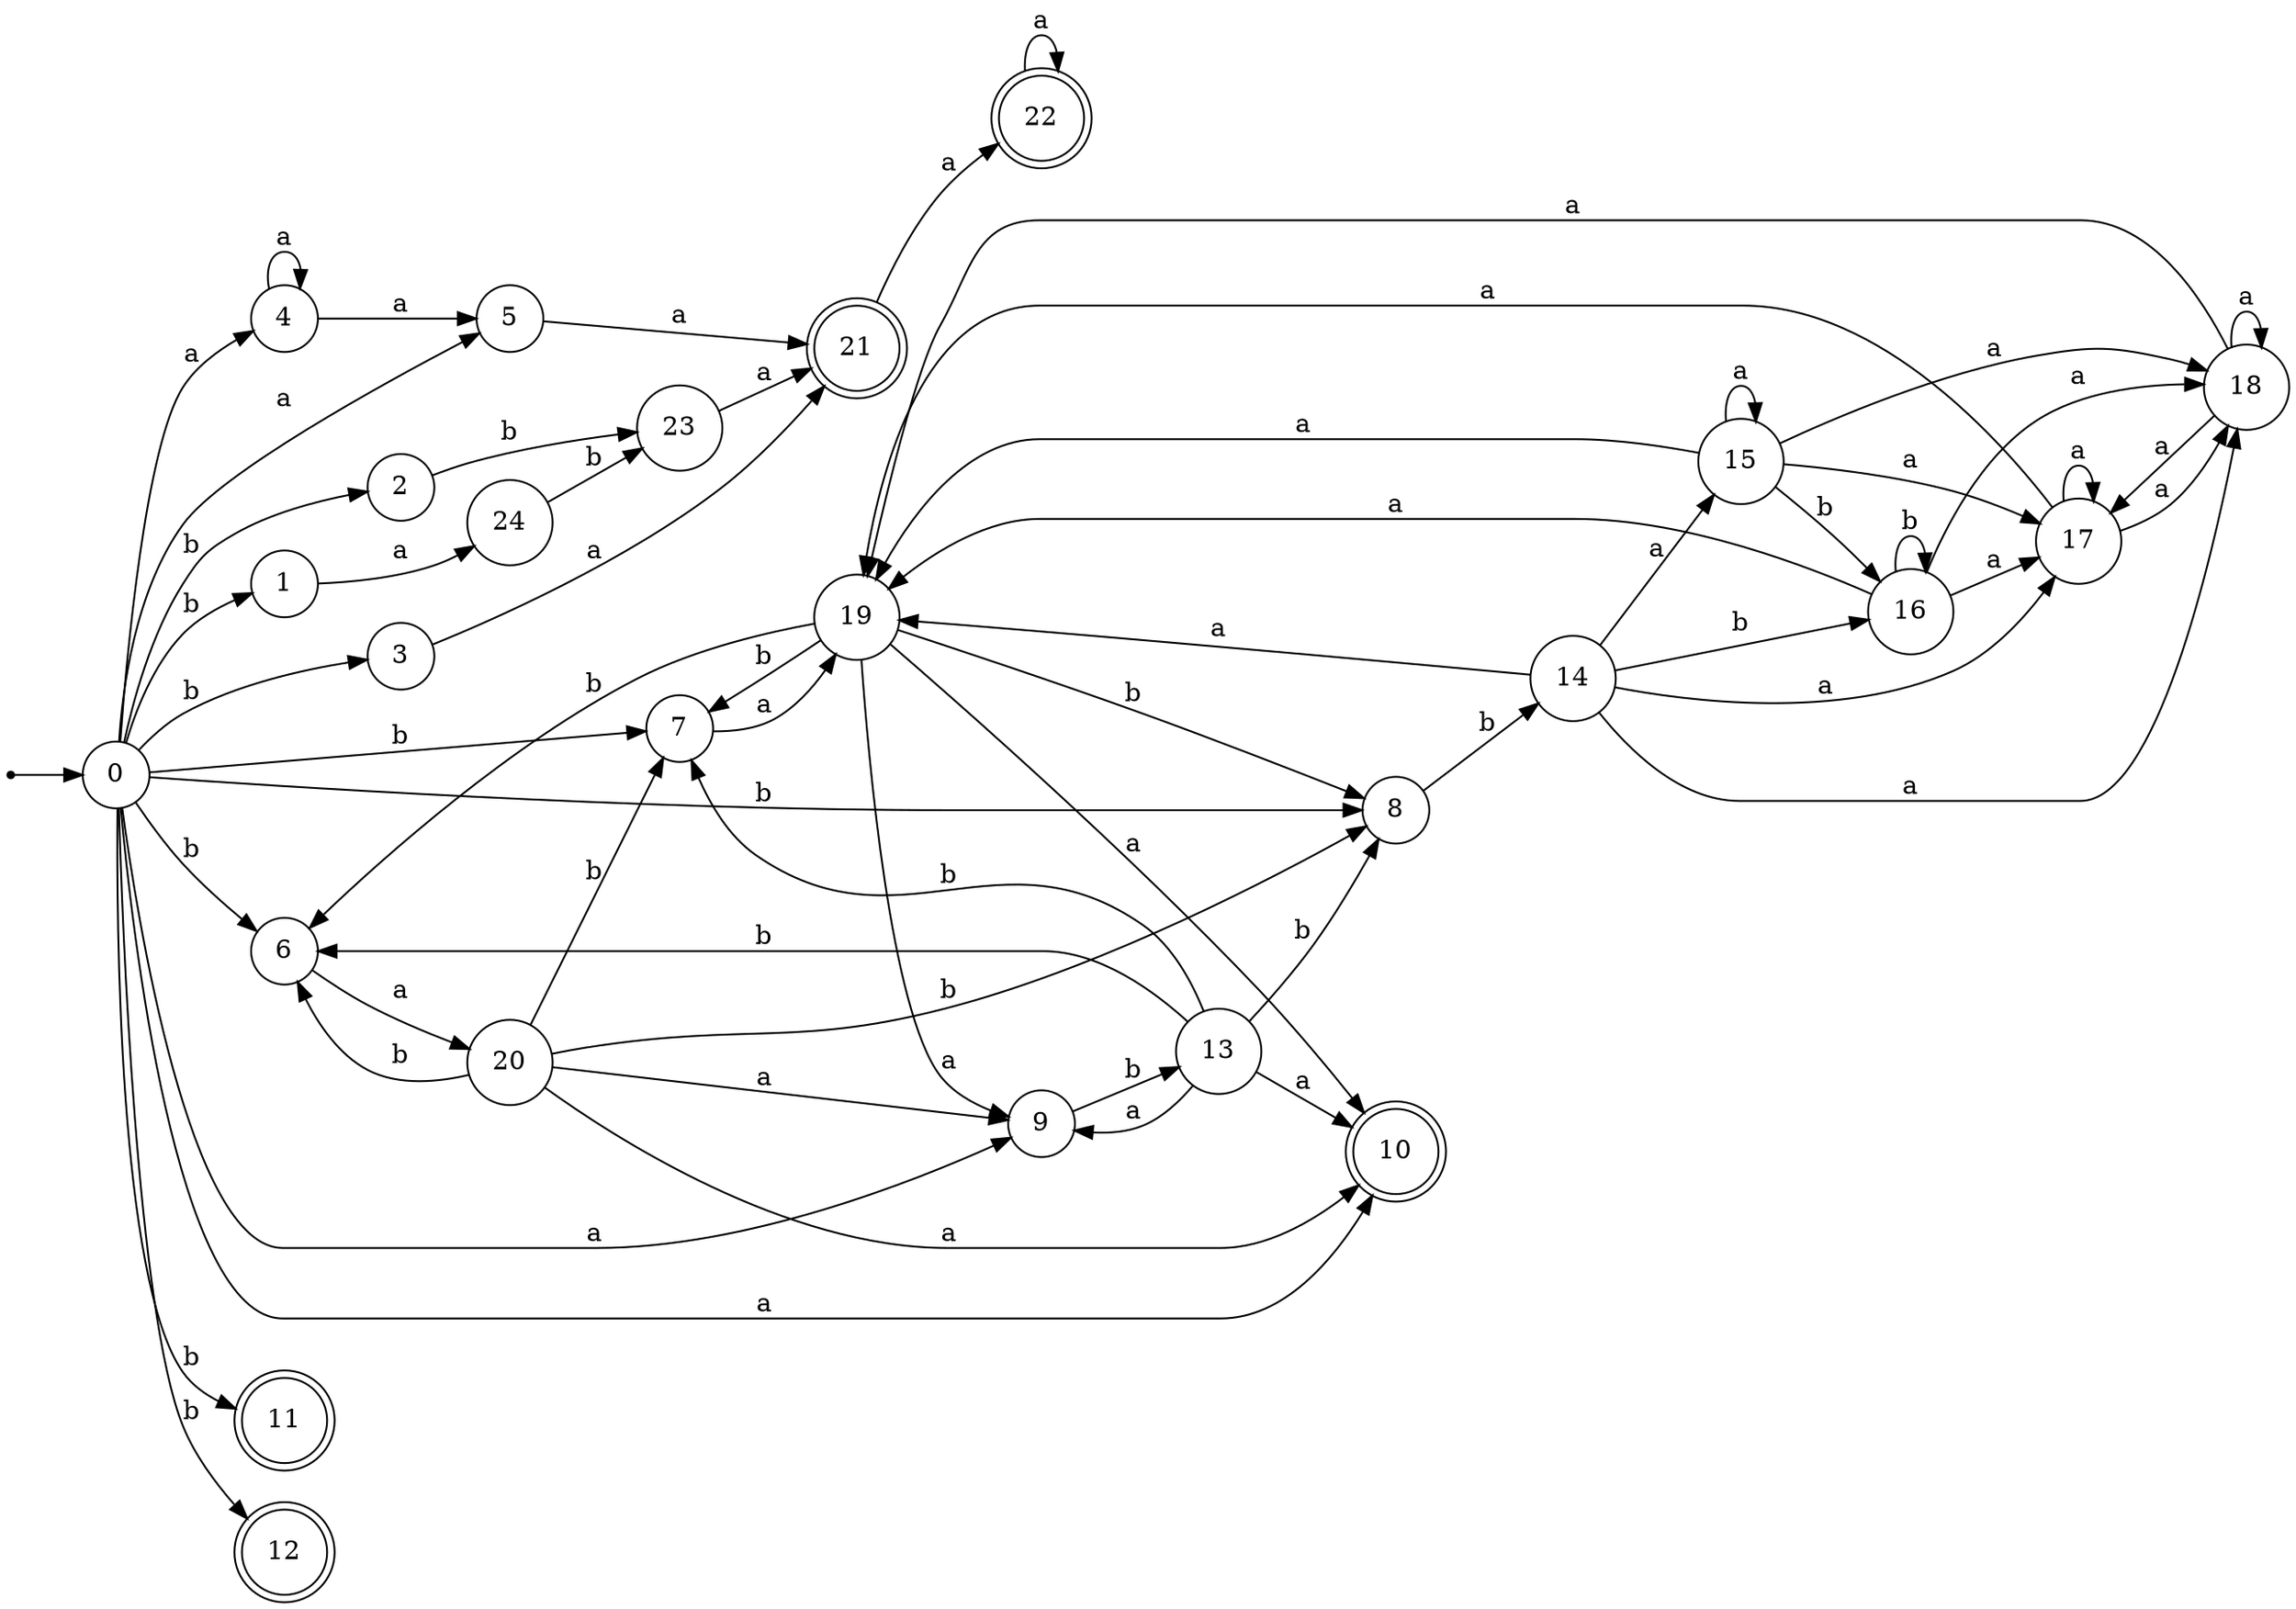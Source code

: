 digraph finite_state_machine {
rankdir=LR;
size="20,20";
node [shape = point]; "dummy0"
node [shape = circle]; "0";
"dummy0" -> "0";
node [shape = circle]; "1";
node [shape = circle]; "2";
node [shape = circle]; "3";
node [shape = circle]; "4";
node [shape = circle]; "5";
node [shape = circle]; "6";
node [shape = circle]; "7";
node [shape = circle]; "8";
node [shape = circle]; "9";
node [shape = doublecircle]; "10";node [shape = doublecircle]; "11";node [shape = doublecircle]; "12";node [shape = circle]; "13";
node [shape = circle]; "14";
node [shape = circle]; "15";
node [shape = circle]; "16";
node [shape = circle]; "17";
node [shape = circle]; "18";
node [shape = circle]; "19";
node [shape = circle]; "20";
node [shape = doublecircle]; "21";node [shape = doublecircle]; "22";node [shape = circle]; "23";
node [shape = circle]; "24";
"0" -> "1" [label = "b"];
 "0" -> "2" [label = "b"];
 "0" -> "3" [label = "b"];
 "0" -> "6" [label = "b"];
 "0" -> "7" [label = "b"];
 "0" -> "8" [label = "b"];
 "0" -> "11" [label = "b"];
 "0" -> "12" [label = "b"];
 "0" -> "9" [label = "a"];
 "0" -> "10" [label = "a"];
 "0" -> "4" [label = "a"];
 "0" -> "5" [label = "a"];
 "9" -> "13" [label = "b"];
 "13" -> "9" [label = "a"];
 "13" -> "10" [label = "a"];
 "13" -> "8" [label = "b"];
 "13" -> "6" [label = "b"];
 "13" -> "7" [label = "b"];
 "8" -> "14" [label = "b"];
 "14" -> "17" [label = "a"];
 "14" -> "18" [label = "a"];
 "14" -> "19" [label = "a"];
 "14" -> "15" [label = "a"];
 "14" -> "16" [label = "b"];
 "19" -> "8" [label = "b"];
 "19" -> "6" [label = "b"];
 "19" -> "7" [label = "b"];
 "19" -> "9" [label = "a"];
 "19" -> "10" [label = "a"];
 "18" -> "17" [label = "a"];
 "18" -> "18" [label = "a"];
 "18" -> "19" [label = "a"];
 "17" -> "17" [label = "a"];
 "17" -> "18" [label = "a"];
 "17" -> "19" [label = "a"];
 "16" -> "16" [label = "b"];
 "16" -> "17" [label = "a"];
 "16" -> "18" [label = "a"];
 "16" -> "19" [label = "a"];
 "15" -> "17" [label = "a"];
 "15" -> "18" [label = "a"];
 "15" -> "19" [label = "a"];
 "15" -> "15" [label = "a"];
 "15" -> "16" [label = "b"];
 "7" -> "19" [label = "a"];
 "6" -> "20" [label = "a"];
 "20" -> "8" [label = "b"];
 "20" -> "6" [label = "b"];
 "20" -> "7" [label = "b"];
 "20" -> "9" [label = "a"];
 "20" -> "10" [label = "a"];
 "5" -> "21" [label = "a"];
 "21" -> "22" [label = "a"];
 "22" -> "22" [label = "a"];
 "4" -> "4" [label = "a"];
 "4" -> "5" [label = "a"];
 "3" -> "21" [label = "a"];
 "2" -> "23" [label = "b"];
 "23" -> "21" [label = "a"];
 "1" -> "24" [label = "a"];
 "24" -> "23" [label = "b"];
 }

